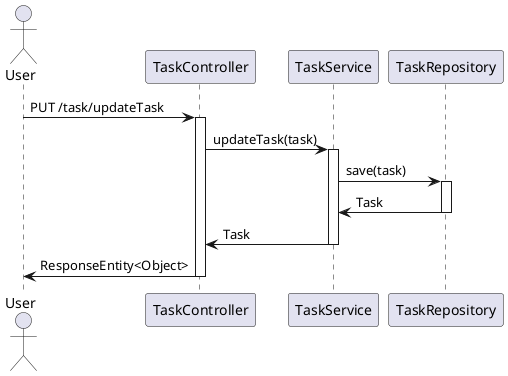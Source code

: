 @startuml
actor User
User -> TaskController: PUT /task/updateTask
activate TaskController
TaskController -> TaskService: updateTask(task)
activate TaskService
TaskService -> TaskRepository: save(task)
activate TaskRepository
TaskRepository -> TaskService: Task
deactivate TaskRepository
TaskService -> TaskController: Task
deactivate TaskService
TaskController -> User: ResponseEntity<Object>
deactivate TaskController
@enduml
